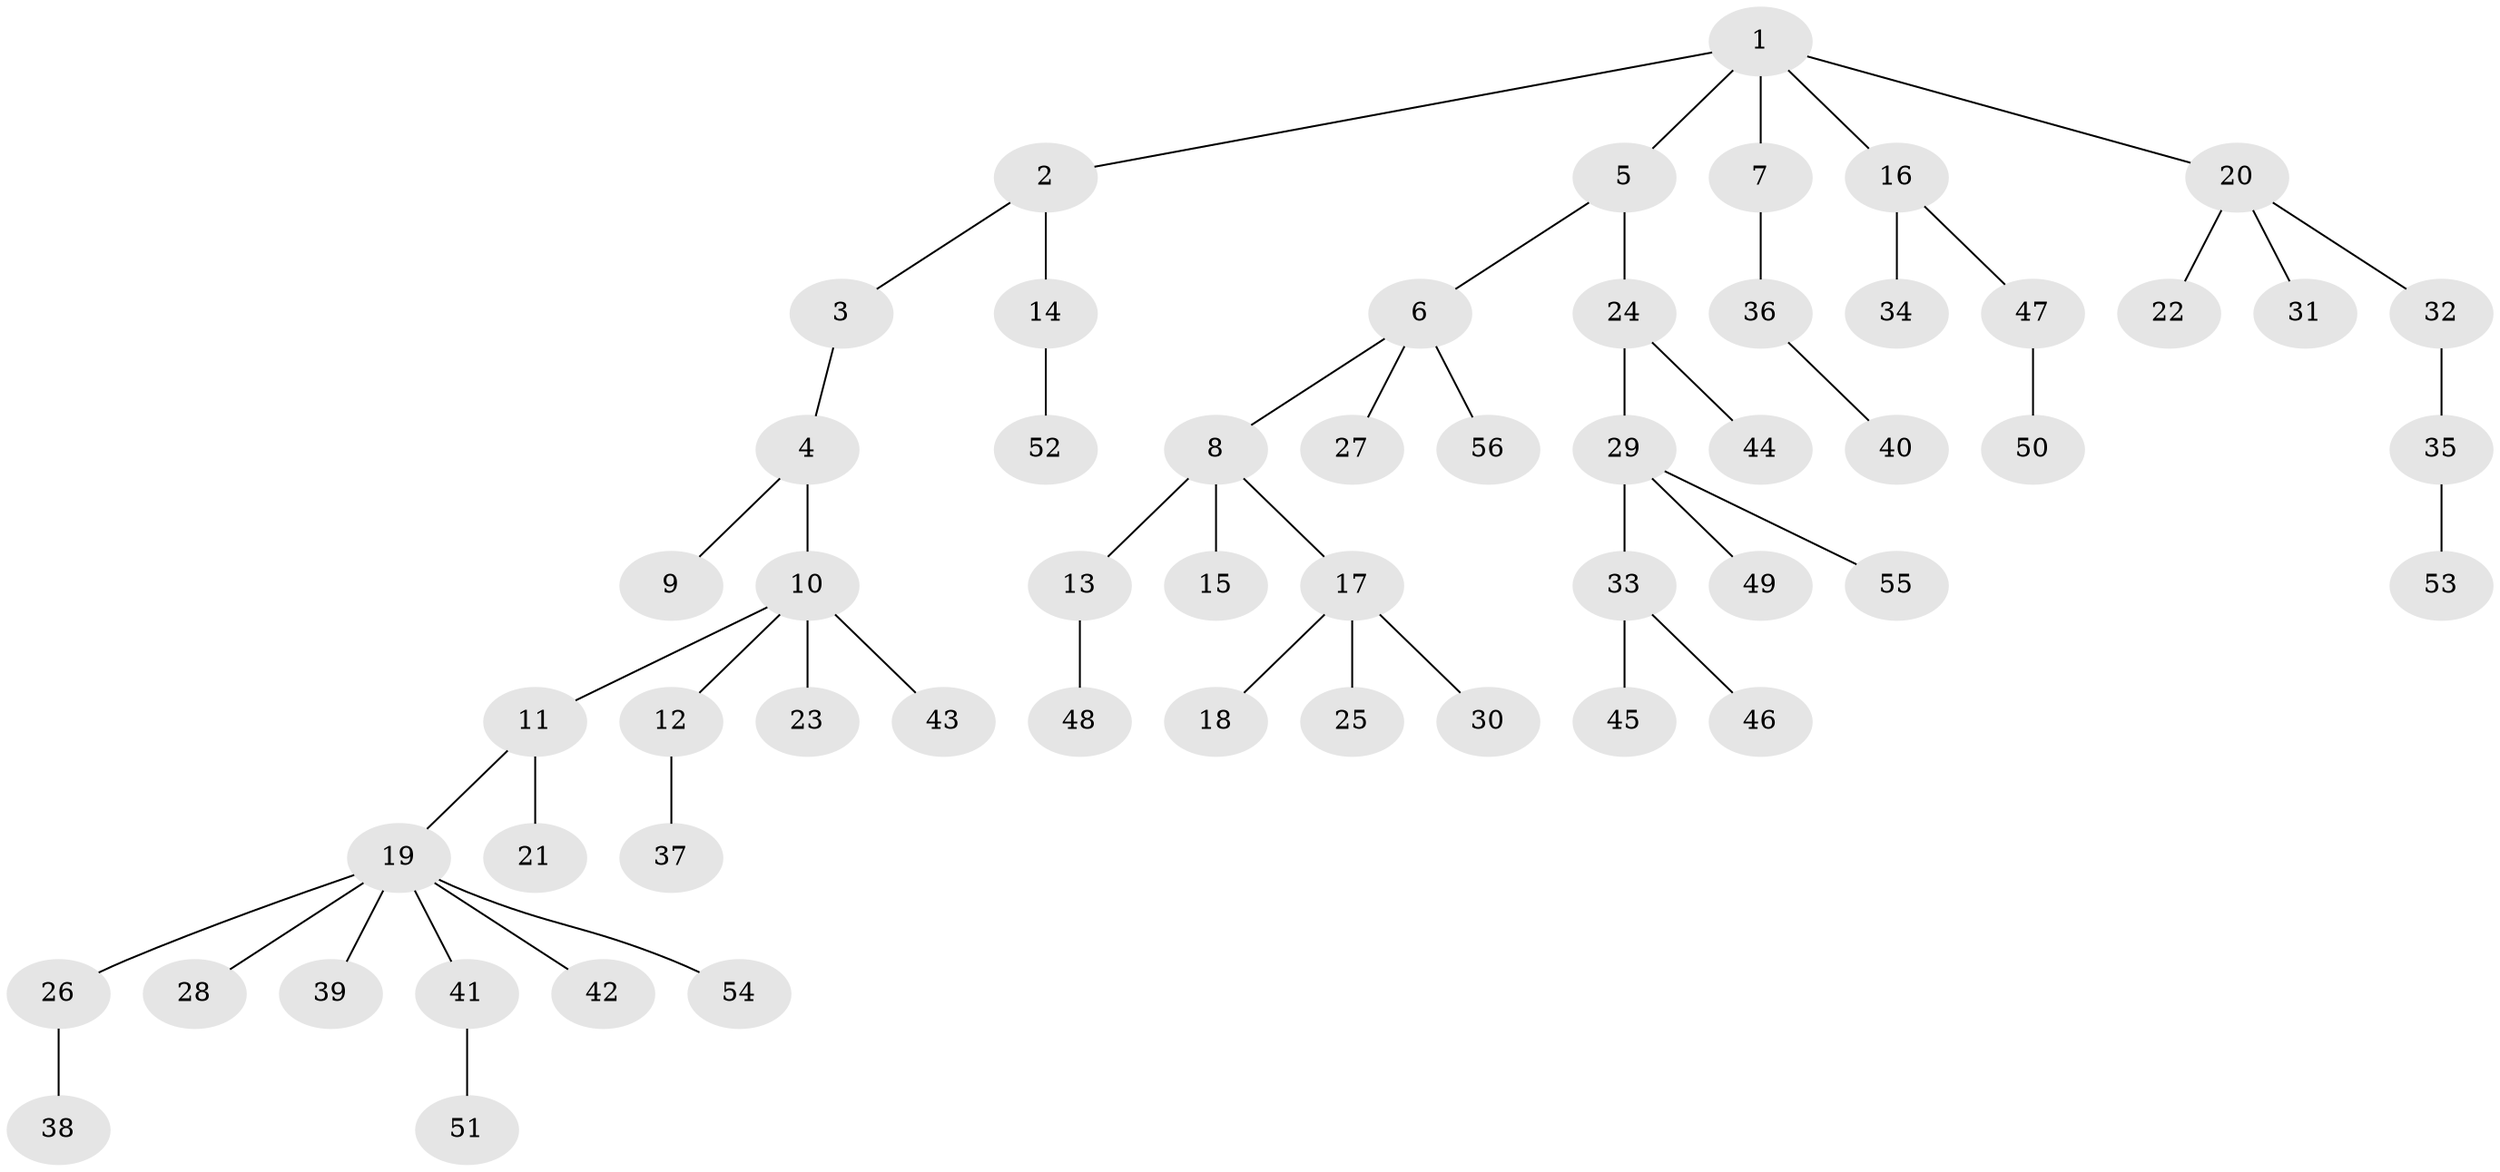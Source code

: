 // coarse degree distribution, {5: 0.029411764705882353, 3: 0.20588235294117646, 2: 0.23529411764705882, 4: 0.058823529411764705, 1: 0.47058823529411764}
// Generated by graph-tools (version 1.1) at 2025/51/03/04/25 22:51:28]
// undirected, 56 vertices, 55 edges
graph export_dot {
  node [color=gray90,style=filled];
  1;
  2;
  3;
  4;
  5;
  6;
  7;
  8;
  9;
  10;
  11;
  12;
  13;
  14;
  15;
  16;
  17;
  18;
  19;
  20;
  21;
  22;
  23;
  24;
  25;
  26;
  27;
  28;
  29;
  30;
  31;
  32;
  33;
  34;
  35;
  36;
  37;
  38;
  39;
  40;
  41;
  42;
  43;
  44;
  45;
  46;
  47;
  48;
  49;
  50;
  51;
  52;
  53;
  54;
  55;
  56;
  1 -- 2;
  1 -- 5;
  1 -- 7;
  1 -- 16;
  1 -- 20;
  2 -- 3;
  2 -- 14;
  3 -- 4;
  4 -- 9;
  4 -- 10;
  5 -- 6;
  5 -- 24;
  6 -- 8;
  6 -- 27;
  6 -- 56;
  7 -- 36;
  8 -- 13;
  8 -- 15;
  8 -- 17;
  10 -- 11;
  10 -- 12;
  10 -- 23;
  10 -- 43;
  11 -- 19;
  11 -- 21;
  12 -- 37;
  13 -- 48;
  14 -- 52;
  16 -- 34;
  16 -- 47;
  17 -- 18;
  17 -- 25;
  17 -- 30;
  19 -- 26;
  19 -- 28;
  19 -- 39;
  19 -- 41;
  19 -- 42;
  19 -- 54;
  20 -- 22;
  20 -- 31;
  20 -- 32;
  24 -- 29;
  24 -- 44;
  26 -- 38;
  29 -- 33;
  29 -- 49;
  29 -- 55;
  32 -- 35;
  33 -- 45;
  33 -- 46;
  35 -- 53;
  36 -- 40;
  41 -- 51;
  47 -- 50;
}
